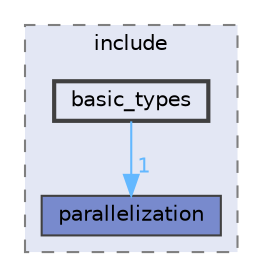digraph "Common/include/basic_types"
{
 // LATEX_PDF_SIZE
  bgcolor="transparent";
  edge [fontname=Helvetica,fontsize=10,labelfontname=Helvetica,labelfontsize=10];
  node [fontname=Helvetica,fontsize=10,shape=box,height=0.2,width=0.4];
  compound=true
  subgraph clusterdir_92cb2900980f09bf257878861626e98f {
    graph [ bgcolor="#e3e7f4", pencolor="grey50", label="include", fontname=Helvetica,fontsize=10 style="filled,dashed", URL="dir_92cb2900980f09bf257878861626e98f.html",tooltip=""]
  dir_853c2a0c087a74065753cfc8240c880a [label="parallelization", fillcolor="#788acd", color="grey25", style="filled", URL="dir_853c2a0c087a74065753cfc8240c880a.html",tooltip=""];
  dir_cd1ad04c99373fb2e948caf5c2750b9f [label="basic_types", fillcolor="#e3e7f4", color="grey25", style="filled,bold", URL="dir_cd1ad04c99373fb2e948caf5c2750b9f.html",tooltip=""];
  }
  dir_cd1ad04c99373fb2e948caf5c2750b9f->dir_853c2a0c087a74065753cfc8240c880a [headlabel="1", labeldistance=1.5 headhref="dir_000002_000074.html" href="dir_000002_000074.html" color="steelblue1" fontcolor="steelblue1"];
}

